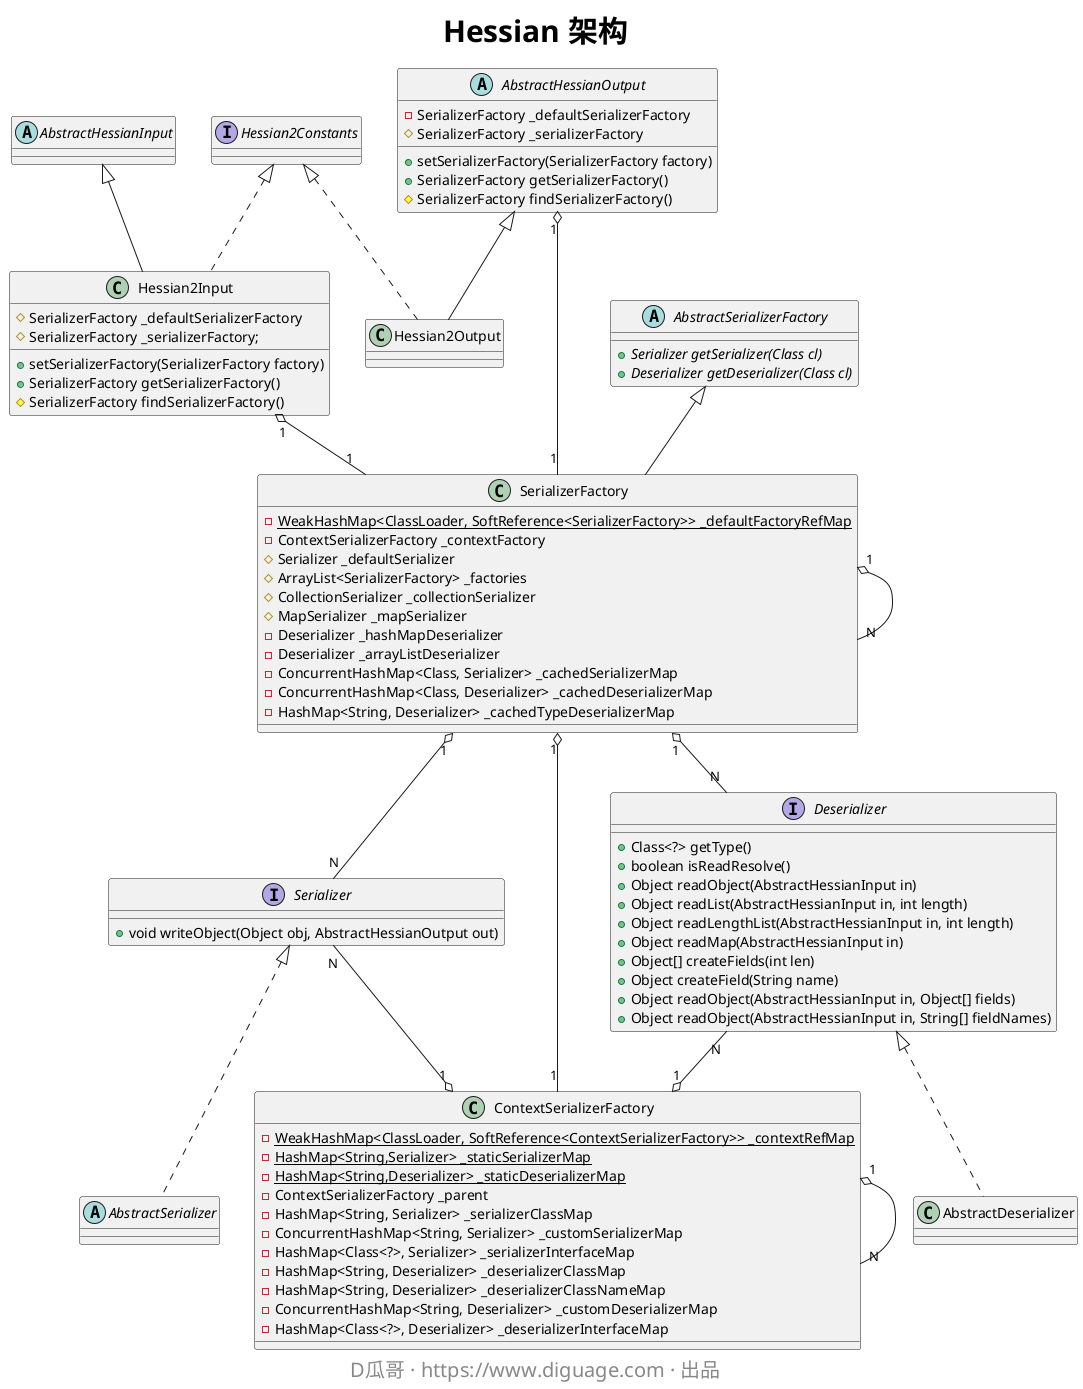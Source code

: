 @startuml
skinparam titleFontSize 30
title **Hessian 架构**

abstract class AbstractHessianInput

class Hessian2Input extends AbstractHessianInput implements Hessian2Constants {
  #SerializerFactory _defaultSerializerFactory
  #SerializerFactory _serializerFactory;
  +setSerializerFactory(SerializerFactory factory)
  +SerializerFactory getSerializerFactory()
  #SerializerFactory findSerializerFactory()
}

Hessian2Input "1" o-- "1" SerializerFactory



abstract class AbstractHessianOutput {
  -SerializerFactory _defaultSerializerFactory
  #SerializerFactory _serializerFactory
  +setSerializerFactory(SerializerFactory factory)
  +SerializerFactory getSerializerFactory()
  #SerializerFactory findSerializerFactory()
}

AbstractHessianOutput "1" o-- "1" SerializerFactory

class Hessian2Output extends AbstractHessianOutput implements Hessian2Constants

abstract class AbstractSerializerFactory {
  +{abstract} Serializer getSerializer(Class cl)
  +{abstract} Deserializer getDeserializer(Class cl)
}

class SerializerFactory extends AbstractSerializerFactory {
  -{static} WeakHashMap<ClassLoader, SoftReference<SerializerFactory>> _defaultFactoryRefMap
  -ContextSerializerFactory _contextFactory
  #Serializer _defaultSerializer
  #ArrayList<SerializerFactory> _factories
  #CollectionSerializer _collectionSerializer
  #MapSerializer _mapSerializer
  -Deserializer _hashMapDeserializer
  -Deserializer _arrayListDeserializer
  -ConcurrentHashMap<Class, Serializer> _cachedSerializerMap
  -ConcurrentHashMap<Class, Deserializer> _cachedDeserializerMap
  -HashMap<String, Deserializer> _cachedTypeDeserializerMap
}

interface Serializer {
  +void writeObject(Object obj, AbstractHessianOutput out)
}
abstract class AbstractSerializer implements Serializer

interface Deserializer {
  + Class<?> getType()
  + boolean isReadResolve()
  + Object readObject(AbstractHessianInput in)
  + Object readList(AbstractHessianInput in, int length)
  + Object readLengthList(AbstractHessianInput in, int length)
  + Object readMap(AbstractHessianInput in)
  + Object[] createFields(int len)
  + Object createField(String name)
  + Object readObject(AbstractHessianInput in, Object[] fields)
  + Object readObject(AbstractHessianInput in, String[] fieldNames)
}
class AbstractDeserializer implements Deserializer

Serializer "N" --o "1" ContextSerializerFactory

SerializerFactory "1" o-- "N" SerializerFactory
SerializerFactory "1" o-- "1" ContextSerializerFactory


SerializerFactory "1" o-- "N" Serializer
SerializerFactory "1" o-- "N" Deserializer

Deserializer "N" --o "1" ContextSerializerFactory

class ContextSerializerFactory {
  -{static} WeakHashMap<ClassLoader, SoftReference<ContextSerializerFactory>> _contextRefMap
  -{static} HashMap<String,Serializer> _staticSerializerMap
  -{static} HashMap<String,Deserializer> _staticDeserializerMap
  -ContextSerializerFactory _parent
  -HashMap<String, Serializer> _serializerClassMap
  -ConcurrentHashMap<String, Serializer> _customSerializerMap
  -HashMap<Class<?>, Serializer> _serializerInterfaceMap
  -HashMap<String, Deserializer> _deserializerClassMap
  -HashMap<String, Deserializer> _deserializerClassNameMap
  -ConcurrentHashMap<String, Deserializer> _customDeserializerMap
  -HashMap<Class<?>, Deserializer> _deserializerInterfaceMap
}


ContextSerializerFactory "1" o-- "N" ContextSerializerFactory


skinparam footerFontSize 20
footer D瓜哥 · https://www.diguage.com · 出品
@enduml